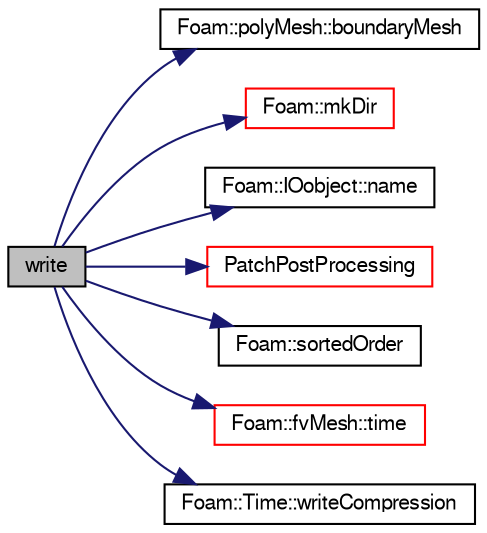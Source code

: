 digraph "write"
{
  bgcolor="transparent";
  edge [fontname="FreeSans",fontsize="10",labelfontname="FreeSans",labelfontsize="10"];
  node [fontname="FreeSans",fontsize="10",shape=record];
  rankdir="LR";
  Node64 [label="write",height=0.2,width=0.4,color="black", fillcolor="grey75", style="filled", fontcolor="black"];
  Node64 -> Node65 [color="midnightblue",fontsize="10",style="solid",fontname="FreeSans"];
  Node65 [label="Foam::polyMesh::boundaryMesh",height=0.2,width=0.4,color="black",URL="$a27410.html#a9f2b68c134340291eda6197f47f25484",tooltip="Return boundary mesh. "];
  Node64 -> Node66 [color="midnightblue",fontsize="10",style="solid",fontname="FreeSans"];
  Node66 [label="Foam::mkDir",height=0.2,width=0.4,color="red",URL="$a21124.html#a2ae410f2311adf94d66451b7423fdf4e",tooltip="Make a directory and return an error if it could not be created. "];
  Node64 -> Node120 [color="midnightblue",fontsize="10",style="solid",fontname="FreeSans"];
  Node120 [label="Foam::IOobject::name",height=0.2,width=0.4,color="black",URL="$a26142.html#acc80e00a8ac919288fb55bd14cc88bf6",tooltip="Return name. "];
  Node64 -> Node121 [color="midnightblue",fontsize="10",style="solid",fontname="FreeSans"];
  Node121 [label="PatchPostProcessing",height=0.2,width=0.4,color="red",URL="$a23998.html#a39d7727e0fbc503605e0e3e4ef6b79e9",tooltip="Construct from dictionary. "];
  Node64 -> Node131 [color="midnightblue",fontsize="10",style="solid",fontname="FreeSans"];
  Node131 [label="Foam::sortedOrder",height=0.2,width=0.4,color="black",URL="$a21124.html#acf128ea037506c14446998bb7ca39264",tooltip="Generate the (stable) sort order for the list. "];
  Node64 -> Node132 [color="midnightblue",fontsize="10",style="solid",fontname="FreeSans"];
  Node132 [label="Foam::fvMesh::time",height=0.2,width=0.4,color="red",URL="$a22766.html#a0d94096809fe3376b29a2a29ca11bb18",tooltip="Return the top-level database. "];
  Node64 -> Node134 [color="midnightblue",fontsize="10",style="solid",fontname="FreeSans"];
  Node134 [label="Foam::Time::writeCompression",height=0.2,width=0.4,color="black",URL="$a26350.html#ad28959e6d17fd643767c0a52505f4636",tooltip="Default write compression. "];
}
